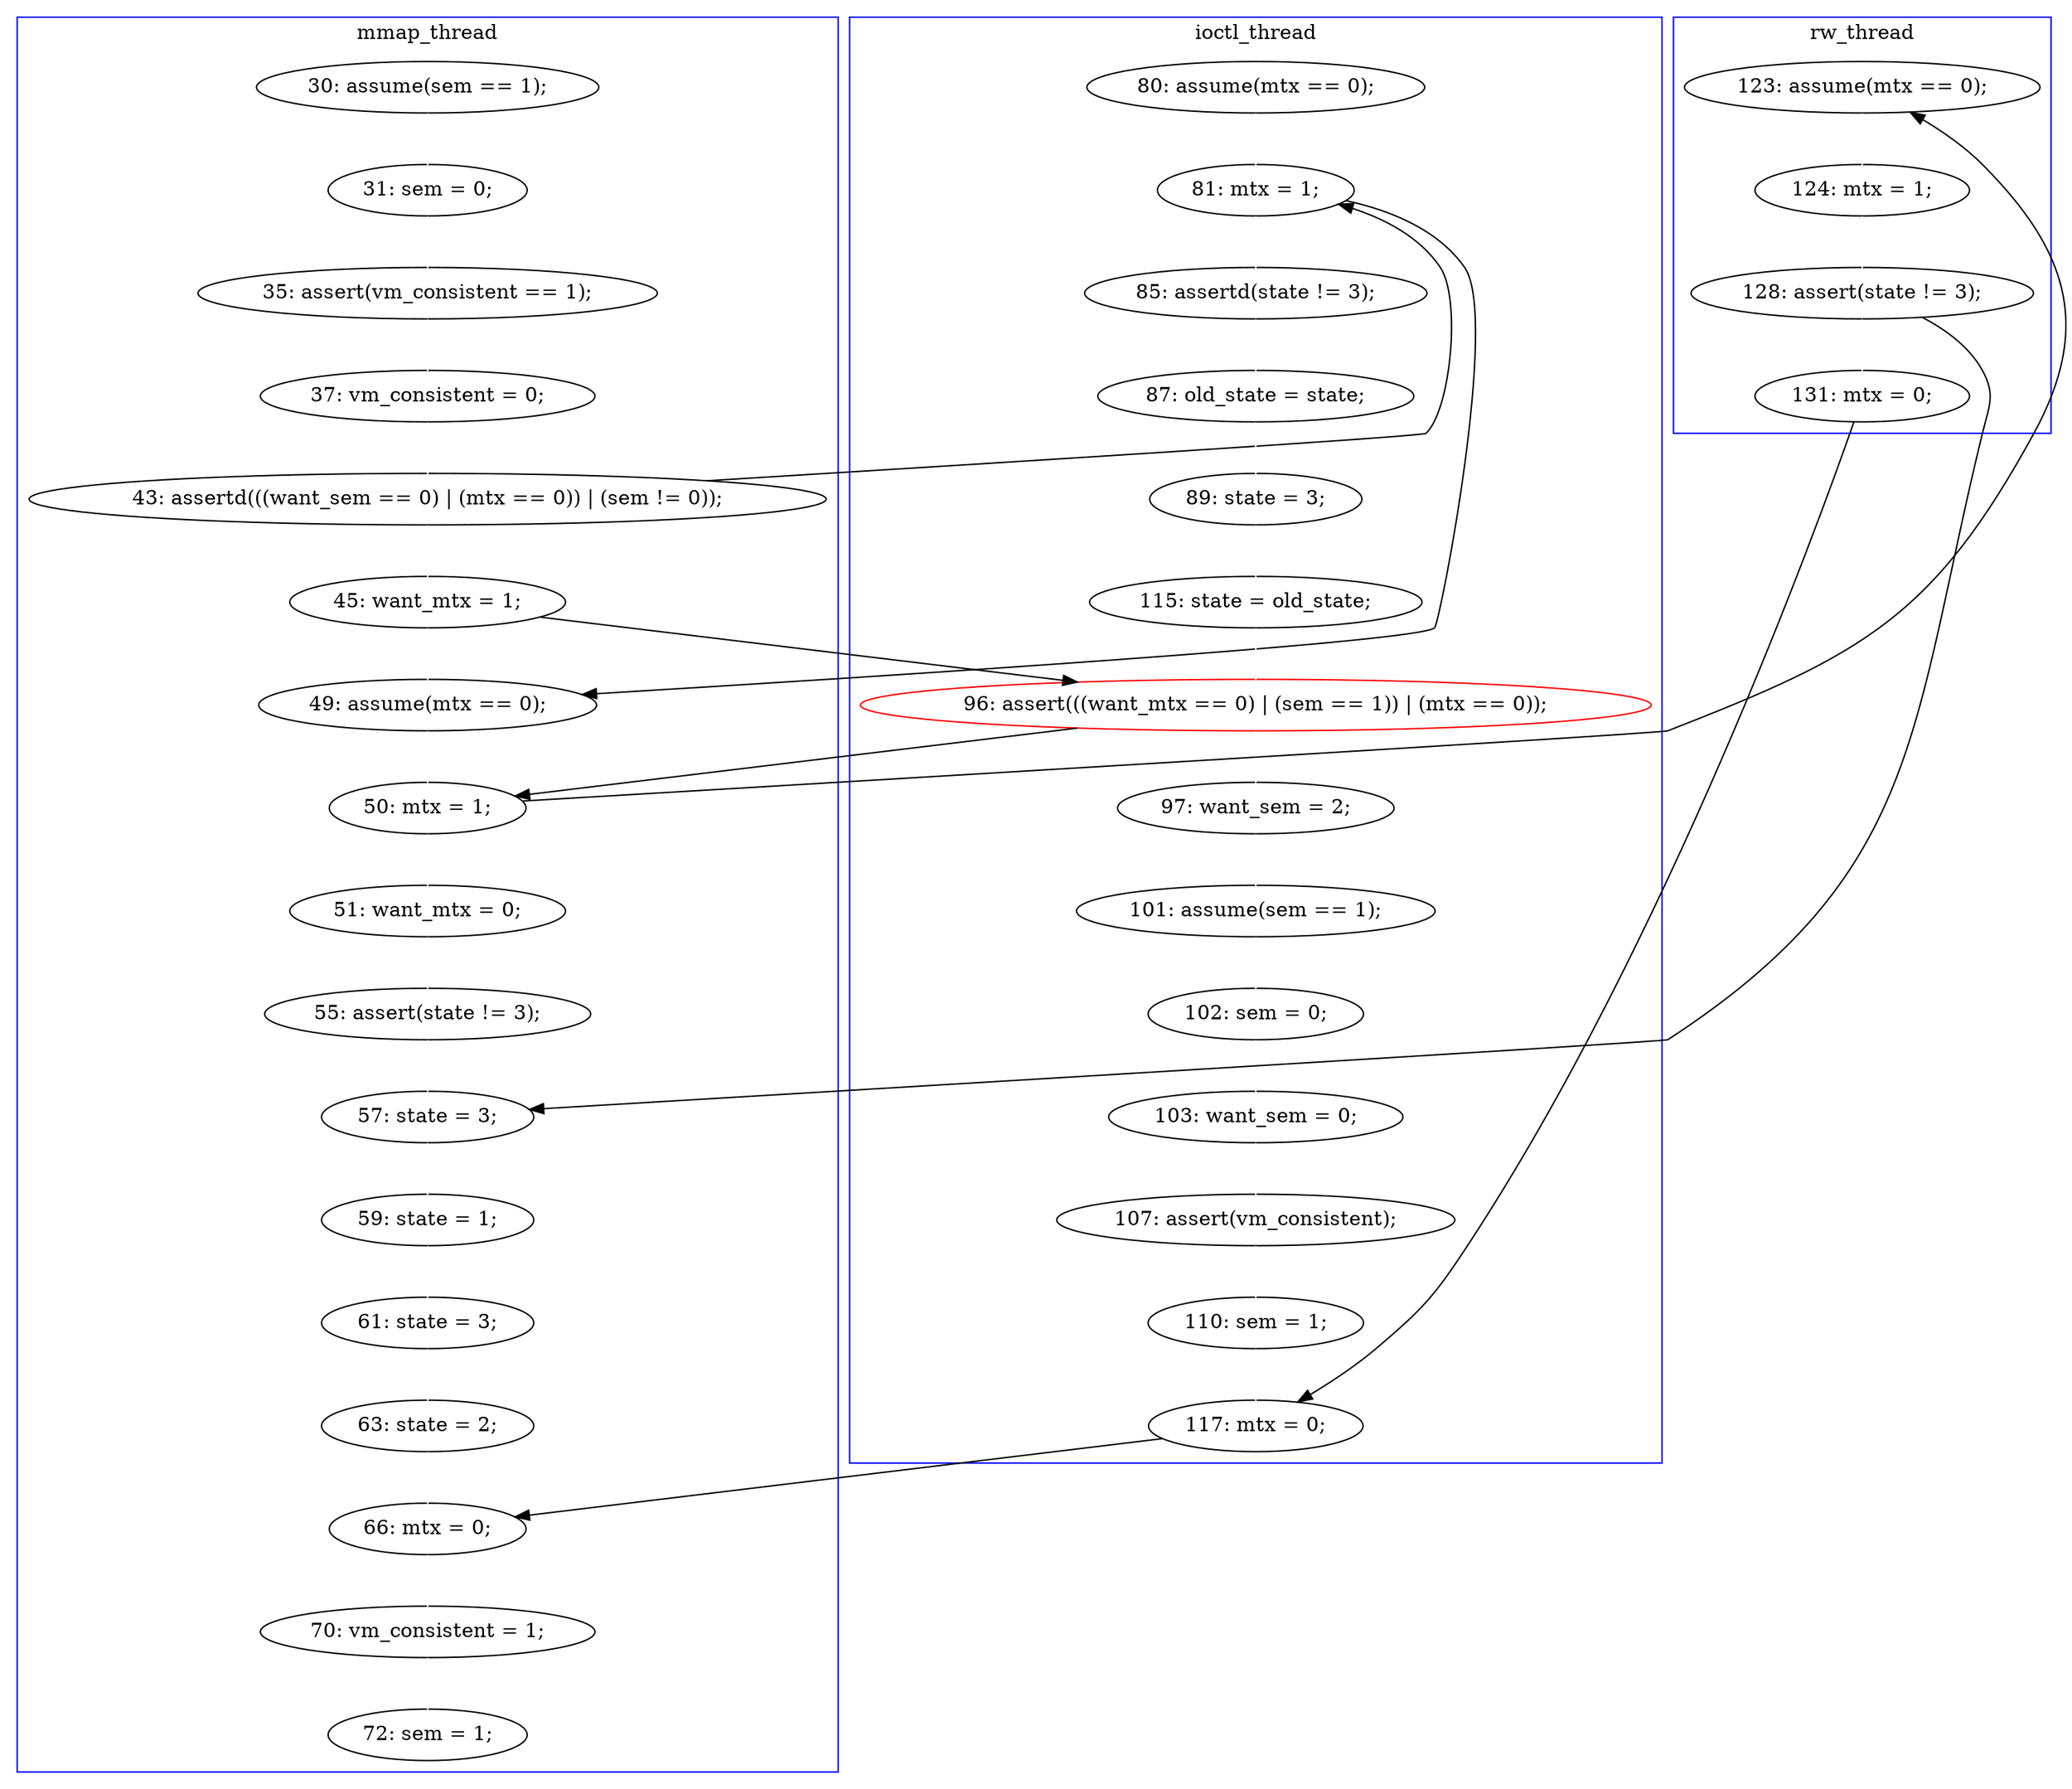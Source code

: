 digraph Counterexample {
	27 -> 36 [color = white, style = solid]
	11 -> 12 [color = white, style = solid]
	47 -> 50 [color = white, style = solid]
	26 -> 29 [color = black, style = solid, constraint = false]
	41 -> 43 [color = white, style = solid]
	17 -> 18 [color = white, style = solid]
	19 -> 20 [color = white, style = solid]
	29 -> 32 [color = black, style = solid, constraint = false]
	40 -> 44 [color = white, style = solid]
	24 -> 26 [color = white, style = solid]
	29 -> 30 [color = white, style = solid]
	43 -> 50 [color = black, style = solid, constraint = false]
	45 -> 47 [color = white, style = solid]
	42 -> 43 [color = black, style = solid, constraint = false]
	37 -> 38 [color = white, style = solid]
	13 -> 14 [color = white, style = solid]
	35 -> 40 [color = white, style = solid]
	36 -> 37 [color = white, style = solid]
	38 -> 39 [color = white, style = solid]
	30 -> 35 [color = white, style = solid]
	12 -> 13 [color = white, style = solid]
	20 -> 21 [color = white, style = solid]
	51 -> 52 [color = white, style = solid]
	50 -> 51 [color = white, style = solid]
	20 -> 28 [color = black, style = solid, constraint = false]
	22 -> 23 [color = white, style = solid]
	28 -> 29 [color = white, style = solid]
	18 -> 28 [color = white, style = solid]
	18 -> 26 [color = black, style = solid, constraint = false]
	21 -> 22 [color = white, style = solid]
	32 -> 33 [color = white, style = solid]
	17 -> 20 [color = black, style = solid, constraint = false]
	34 -> 40 [color = black, style = solid, constraint = false]
	39 -> 41 [color = white, style = solid]
	23 -> 24 [color = white, style = solid]
	14 -> 17 [color = white, style = solid]
	26 -> 27 [color = white, style = solid]
	44 -> 45 [color = white, style = solid]
	33 -> 34 [color = white, style = solid]
	34 -> 42 [color = white, style = solid]
	subgraph cluster3 {
		label = rw_thread
		color = blue
		32  [label = "123: assume(mtx == 0);"]
		34  [label = "128: assert(state != 3);"]
		33  [label = "124: mtx = 1;"]
		42  [label = "131: mtx = 0;"]
	}
	subgraph cluster1 {
		label = mmap_thread
		color = blue
		11  [label = "30: assume(sem == 1);"]
		29  [label = "50: mtx = 1;"]
		52  [label = "72: sem = 1;"]
		35  [label = "55: assert(state != 3);"]
		44  [label = "59: state = 1;"]
		30  [label = "51: want_mtx = 0;"]
		45  [label = "61: state = 3;"]
		14  [label = "37: vm_consistent = 0;"]
		17  [label = "43: assertd(((want_sem == 0) | (mtx == 0)) | (sem != 0));"]
		47  [label = "63: state = 2;"]
		40  [label = "57: state = 3;"]
		50  [label = "66: mtx = 0;"]
		28  [label = "49: assume(mtx == 0);"]
		13  [label = "35: assert(vm_consistent == 1);"]
		18  [label = "45: want_mtx = 1;"]
		12  [label = "31: sem = 0;"]
		51  [label = "70: vm_consistent = 1;"]
	}
	subgraph cluster2 {
		label = ioctl_thread
		color = blue
		43  [label = "117: mtx = 0;"]
		20  [label = "81: mtx = 1;"]
		27  [label = "97: want_sem = 2;"]
		39  [label = "107: assert(vm_consistent);"]
		41  [label = "110: sem = 1;"]
		21  [label = "85: assertd(state != 3);"]
		19  [label = "80: assume(mtx == 0);"]
		26  [label = "96: assert(((want_mtx == 0) | (sem == 1)) | (mtx == 0));", color = red]
		24  [label = "115: state = old_state;"]
		36  [label = "101: assume(sem == 1);"]
		22  [label = "87: old_state = state;"]
		37  [label = "102: sem = 0;"]
		23  [label = "89: state = 3;"]
		38  [label = "103: want_sem = 0;"]
	}
}